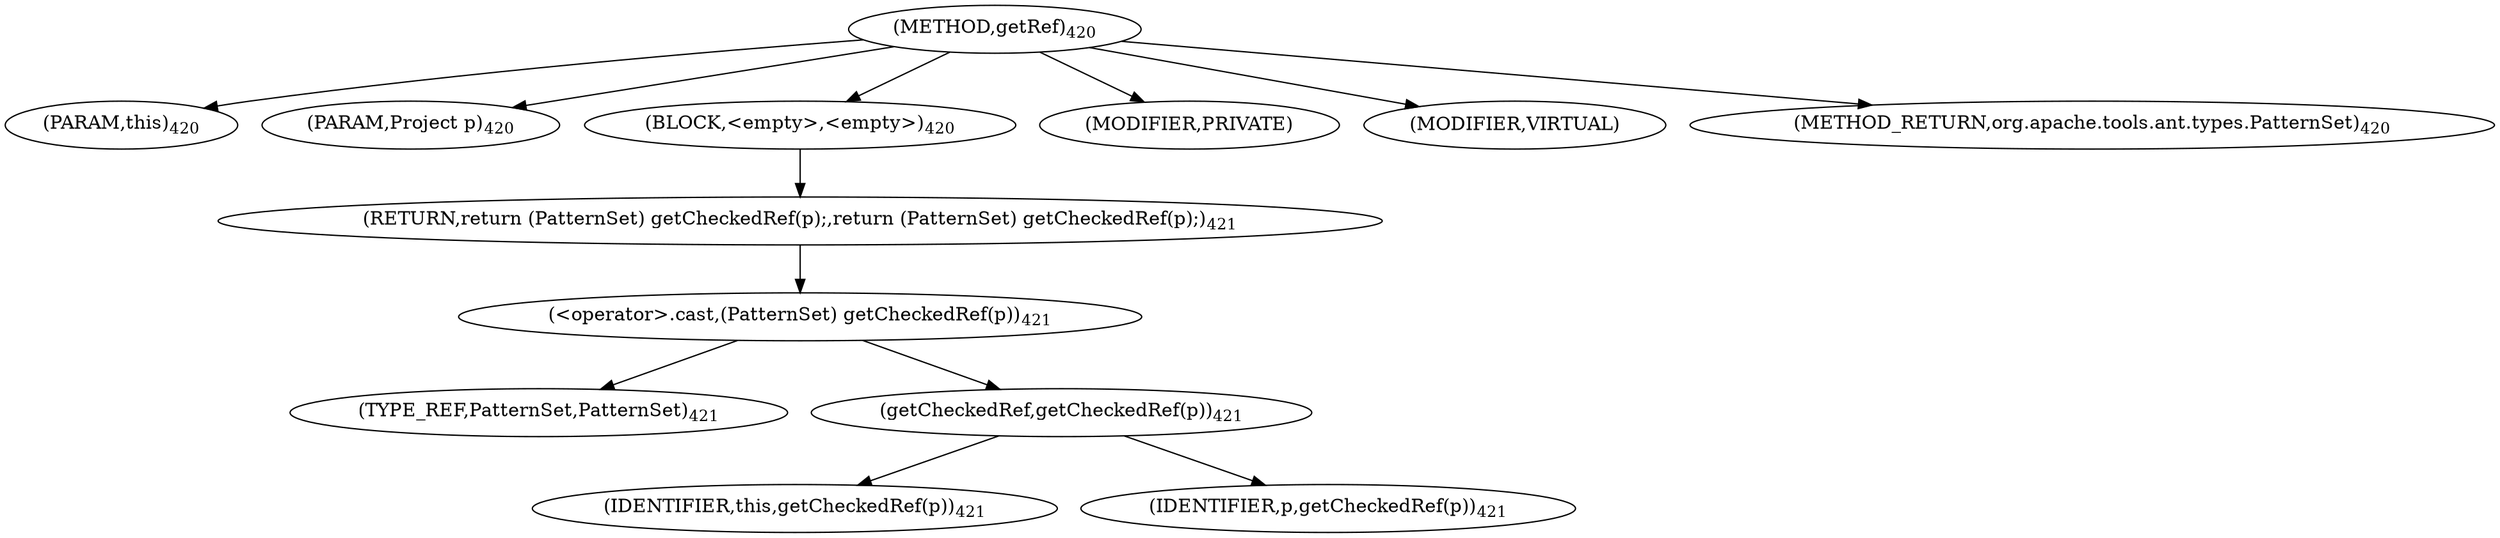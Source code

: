 digraph "getRef" {  
"904" [label = <(METHOD,getRef)<SUB>420</SUB>> ]
"100" [label = <(PARAM,this)<SUB>420</SUB>> ]
"905" [label = <(PARAM,Project p)<SUB>420</SUB>> ]
"906" [label = <(BLOCK,&lt;empty&gt;,&lt;empty&gt;)<SUB>420</SUB>> ]
"907" [label = <(RETURN,return (PatternSet) getCheckedRef(p);,return (PatternSet) getCheckedRef(p);)<SUB>421</SUB>> ]
"908" [label = <(&lt;operator&gt;.cast,(PatternSet) getCheckedRef(p))<SUB>421</SUB>> ]
"909" [label = <(TYPE_REF,PatternSet,PatternSet)<SUB>421</SUB>> ]
"910" [label = <(getCheckedRef,getCheckedRef(p))<SUB>421</SUB>> ]
"99" [label = <(IDENTIFIER,this,getCheckedRef(p))<SUB>421</SUB>> ]
"911" [label = <(IDENTIFIER,p,getCheckedRef(p))<SUB>421</SUB>> ]
"912" [label = <(MODIFIER,PRIVATE)> ]
"913" [label = <(MODIFIER,VIRTUAL)> ]
"914" [label = <(METHOD_RETURN,org.apache.tools.ant.types.PatternSet)<SUB>420</SUB>> ]
  "904" -> "100" 
  "904" -> "905" 
  "904" -> "906" 
  "904" -> "912" 
  "904" -> "913" 
  "904" -> "914" 
  "906" -> "907" 
  "907" -> "908" 
  "908" -> "909" 
  "908" -> "910" 
  "910" -> "99" 
  "910" -> "911" 
}
